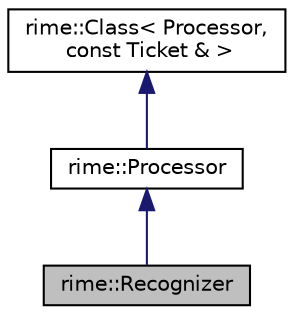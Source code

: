 digraph "rime::Recognizer"
{
  edge [fontname="Helvetica",fontsize="10",labelfontname="Helvetica",labelfontsize="10"];
  node [fontname="Helvetica",fontsize="10",shape=record];
  Node1 [label="rime::Recognizer",height=0.2,width=0.4,color="black", fillcolor="grey75", style="filled" fontcolor="black"];
  Node2 -> Node1 [dir="back",color="midnightblue",fontsize="10",style="solid",fontname="Helvetica"];
  Node2 [label="rime::Processor",height=0.2,width=0.4,color="black", fillcolor="white", style="filled",URL="$a00114.html"];
  Node3 -> Node2 [dir="back",color="midnightblue",fontsize="10",style="solid",fontname="Helvetica"];
  Node3 [label="rime::Class\< Processor,\l const Ticket & \>",height=0.2,width=0.4,color="black", fillcolor="white", style="filled",URL="$a00017.html"];
}
